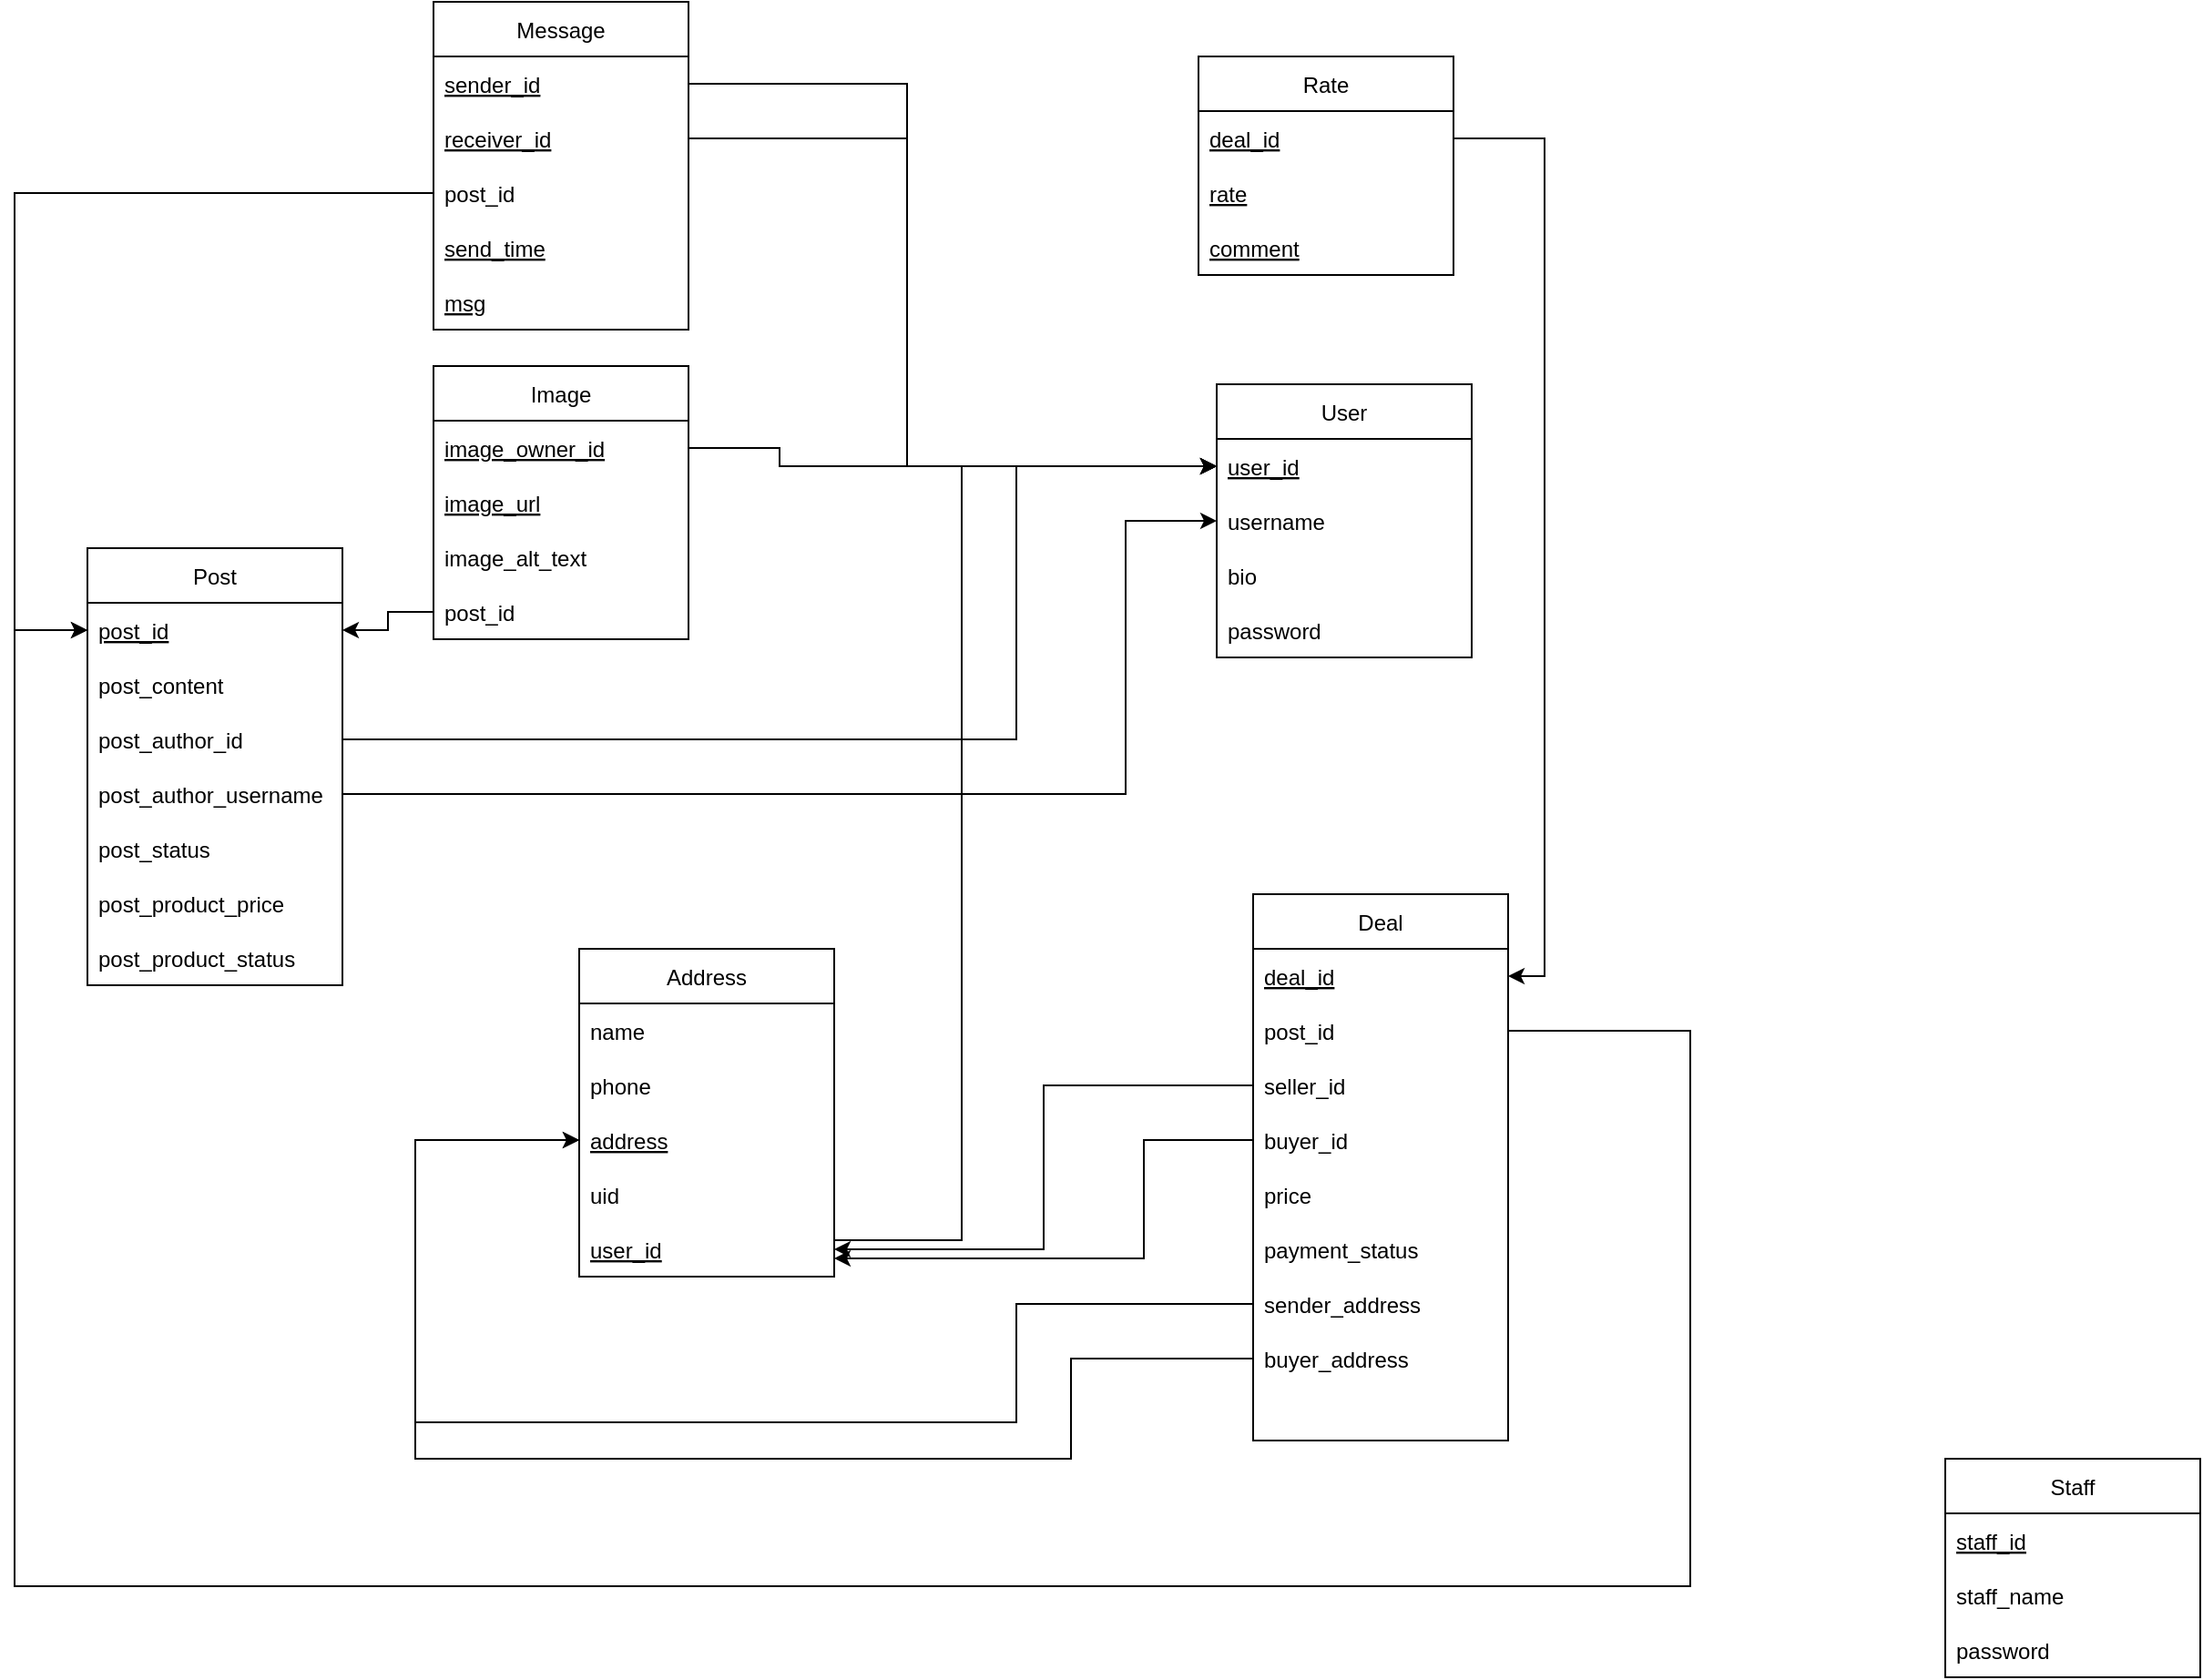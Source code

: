 <mxfile version="15.4.0" type="device"><diagram id="kgpKYQtTHZ0yAKxKKP6v" name="Page-1"><mxGraphModel dx="3656" dy="1843" grid="1" gridSize="10" guides="1" tooltips="1" connect="1" arrows="1" fold="1" page="1" pageScale="1" pageWidth="850" pageHeight="1100" math="0" shadow="0"><root><mxCell id="0"/><mxCell id="1" parent="0"/><mxCell id="cBrn1bqLDNBWfpAHo0xV-2" value="Rate" style="swimlane;fontStyle=0;childLayout=stackLayout;horizontal=1;startSize=30;horizontalStack=0;resizeParent=1;resizeParentMax=0;resizeLast=0;collapsible=1;marginBottom=0;" parent="1" vertex="1"><mxGeometry x="-1830" y="-980" width="140" height="120" as="geometry"/></mxCell><mxCell id="cBrn1bqLDNBWfpAHo0xV-3" value="deal_id" style="text;strokeColor=none;fillColor=none;align=left;verticalAlign=middle;spacingLeft=4;spacingRight=4;overflow=hidden;points=[[0,0.5],[1,0.5]];portConstraint=eastwest;rotatable=0;fontStyle=4" parent="cBrn1bqLDNBWfpAHo0xV-2" vertex="1"><mxGeometry y="30" width="140" height="30" as="geometry"/></mxCell><mxCell id="cBrn1bqLDNBWfpAHo0xV-4" value="rate" style="text;strokeColor=none;fillColor=none;align=left;verticalAlign=middle;spacingLeft=4;spacingRight=4;overflow=hidden;points=[[0,0.5],[1,0.5]];portConstraint=eastwest;rotatable=0;fontStyle=4" parent="cBrn1bqLDNBWfpAHo0xV-2" vertex="1"><mxGeometry y="60" width="140" height="30" as="geometry"/></mxCell><mxCell id="cBrn1bqLDNBWfpAHo0xV-5" value="comment" style="text;strokeColor=none;fillColor=none;align=left;verticalAlign=middle;spacingLeft=4;spacingRight=4;overflow=hidden;points=[[0,0.5],[1,0.5]];portConstraint=eastwest;rotatable=0;fontStyle=4" parent="cBrn1bqLDNBWfpAHo0xV-2" vertex="1"><mxGeometry y="90" width="140" height="30" as="geometry"/></mxCell><mxCell id="cBrn1bqLDNBWfpAHo0xV-6" value="User" style="swimlane;fontStyle=0;childLayout=stackLayout;horizontal=1;startSize=30;horizontalStack=0;resizeParent=1;resizeParentMax=0;resizeLast=0;collapsible=1;marginBottom=0;" parent="1" vertex="1"><mxGeometry x="-1820" y="-800" width="140" height="150" as="geometry"/></mxCell><mxCell id="cBrn1bqLDNBWfpAHo0xV-7" value="user_id" style="text;strokeColor=none;fillColor=none;align=left;verticalAlign=middle;spacingLeft=4;spacingRight=4;overflow=hidden;points=[[0,0.5],[1,0.5]];portConstraint=eastwest;rotatable=0;fontStyle=4" parent="cBrn1bqLDNBWfpAHo0xV-6" vertex="1"><mxGeometry y="30" width="140" height="30" as="geometry"/></mxCell><mxCell id="cBrn1bqLDNBWfpAHo0xV-103" value="username" style="text;strokeColor=none;fillColor=none;align=left;verticalAlign=middle;spacingLeft=4;spacingRight=4;overflow=hidden;points=[[0,0.5],[1,0.5]];portConstraint=eastwest;rotatable=0;" parent="cBrn1bqLDNBWfpAHo0xV-6" vertex="1"><mxGeometry y="60" width="140" height="30" as="geometry"/></mxCell><mxCell id="cBrn1bqLDNBWfpAHo0xV-9" value="bio" style="text;strokeColor=none;fillColor=none;align=left;verticalAlign=middle;spacingLeft=4;spacingRight=4;overflow=hidden;points=[[0,0.5],[1,0.5]];portConstraint=eastwest;rotatable=0;" parent="cBrn1bqLDNBWfpAHo0xV-6" vertex="1"><mxGeometry y="90" width="140" height="30" as="geometry"/></mxCell><mxCell id="cBrn1bqLDNBWfpAHo0xV-12" value="password" style="text;strokeColor=none;fillColor=none;align=left;verticalAlign=middle;spacingLeft=4;spacingRight=4;overflow=hidden;points=[[0,0.5],[1,0.5]];portConstraint=eastwest;rotatable=0;" parent="cBrn1bqLDNBWfpAHo0xV-6" vertex="1"><mxGeometry y="120" width="140" height="30" as="geometry"/></mxCell><mxCell id="cBrn1bqLDNBWfpAHo0xV-13" value="Deal" style="swimlane;fontStyle=0;childLayout=stackLayout;horizontal=1;startSize=30;horizontalStack=0;resizeParent=1;resizeParentMax=0;resizeLast=0;collapsible=1;marginBottom=0;" parent="1" vertex="1"><mxGeometry x="-1800" y="-520" width="140" height="300" as="geometry"/></mxCell><mxCell id="cBrn1bqLDNBWfpAHo0xV-23" value="deal_id" style="text;strokeColor=none;fillColor=none;align=left;verticalAlign=middle;spacingLeft=4;spacingRight=4;overflow=hidden;points=[[0,0.5],[1,0.5]];portConstraint=eastwest;rotatable=0;fontStyle=4" parent="cBrn1bqLDNBWfpAHo0xV-13" vertex="1"><mxGeometry y="30" width="140" height="30" as="geometry"/></mxCell><mxCell id="cBrn1bqLDNBWfpAHo0xV-14" value="post_id" style="text;strokeColor=none;fillColor=none;align=left;verticalAlign=middle;spacingLeft=4;spacingRight=4;overflow=hidden;points=[[0,0.5],[1,0.5]];portConstraint=eastwest;rotatable=0;" parent="cBrn1bqLDNBWfpAHo0xV-13" vertex="1"><mxGeometry y="60" width="140" height="30" as="geometry"/></mxCell><mxCell id="cBrn1bqLDNBWfpAHo0xV-15" value="seller_id" style="text;strokeColor=none;fillColor=none;align=left;verticalAlign=middle;spacingLeft=4;spacingRight=4;overflow=hidden;points=[[0,0.5],[1,0.5]];portConstraint=eastwest;rotatable=0;" parent="cBrn1bqLDNBWfpAHo0xV-13" vertex="1"><mxGeometry y="90" width="140" height="30" as="geometry"/></mxCell><mxCell id="cBrn1bqLDNBWfpAHo0xV-16" value="buyer_id" style="text;strokeColor=none;fillColor=none;align=left;verticalAlign=middle;spacingLeft=4;spacingRight=4;overflow=hidden;points=[[0,0.5],[1,0.5]];portConstraint=eastwest;rotatable=0;" parent="cBrn1bqLDNBWfpAHo0xV-13" vertex="1"><mxGeometry y="120" width="140" height="30" as="geometry"/></mxCell><mxCell id="cBrn1bqLDNBWfpAHo0xV-17" value="price" style="text;strokeColor=none;fillColor=none;align=left;verticalAlign=middle;spacingLeft=4;spacingRight=4;overflow=hidden;points=[[0,0.5],[1,0.5]];portConstraint=eastwest;rotatable=0;" parent="cBrn1bqLDNBWfpAHo0xV-13" vertex="1"><mxGeometry y="150" width="140" height="30" as="geometry"/></mxCell><mxCell id="cBrn1bqLDNBWfpAHo0xV-18" value="payment_status" style="text;strokeColor=none;fillColor=none;align=left;verticalAlign=middle;spacingLeft=4;spacingRight=4;overflow=hidden;points=[[0,0.5],[1,0.5]];portConstraint=eastwest;rotatable=0;" parent="cBrn1bqLDNBWfpAHo0xV-13" vertex="1"><mxGeometry y="180" width="140" height="30" as="geometry"/></mxCell><mxCell id="cBrn1bqLDNBWfpAHo0xV-78" value="sender_address" style="text;strokeColor=none;fillColor=none;align=left;verticalAlign=middle;spacingLeft=4;spacingRight=4;overflow=hidden;points=[[0,0.5],[1,0.5]];portConstraint=eastwest;rotatable=0;" parent="cBrn1bqLDNBWfpAHo0xV-13" vertex="1"><mxGeometry y="210" width="140" height="30" as="geometry"/></mxCell><mxCell id="cBrn1bqLDNBWfpAHo0xV-79" value="buyer_address" style="text;strokeColor=none;fillColor=none;align=left;verticalAlign=middle;spacingLeft=4;spacingRight=4;overflow=hidden;points=[[0,0.5],[1,0.5]];portConstraint=eastwest;rotatable=0;" parent="cBrn1bqLDNBWfpAHo0xV-13" vertex="1"><mxGeometry y="240" width="140" height="30" as="geometry"/></mxCell><mxCell id="cBrn1bqLDNBWfpAHo0xV-117" style="text;strokeColor=none;fillColor=none;align=left;verticalAlign=middle;spacingLeft=4;spacingRight=4;overflow=hidden;points=[[0,0.5],[1,0.5]];portConstraint=eastwest;rotatable=0;" parent="cBrn1bqLDNBWfpAHo0xV-13" vertex="1"><mxGeometry y="270" width="140" height="30" as="geometry"/></mxCell><mxCell id="cBrn1bqLDNBWfpAHo0xV-30" value="Post" style="swimlane;fontStyle=0;childLayout=stackLayout;horizontal=1;startSize=30;horizontalStack=0;resizeParent=1;resizeParentMax=0;resizeLast=0;collapsible=1;marginBottom=0;" parent="1" vertex="1"><mxGeometry x="-2440" y="-710" width="140" height="240" as="geometry"/></mxCell><mxCell id="cBrn1bqLDNBWfpAHo0xV-31" value="post_id" style="text;strokeColor=none;fillColor=none;align=left;verticalAlign=middle;spacingLeft=4;spacingRight=4;overflow=hidden;points=[[0,0.5],[1,0.5]];portConstraint=eastwest;rotatable=0;fontStyle=4" parent="cBrn1bqLDNBWfpAHo0xV-30" vertex="1"><mxGeometry y="30" width="140" height="30" as="geometry"/></mxCell><mxCell id="cBrn1bqLDNBWfpAHo0xV-32" value="post_content" style="text;strokeColor=none;fillColor=none;align=left;verticalAlign=middle;spacingLeft=4;spacingRight=4;overflow=hidden;points=[[0,0.5],[1,0.5]];portConstraint=eastwest;rotatable=0;" parent="cBrn1bqLDNBWfpAHo0xV-30" vertex="1"><mxGeometry y="60" width="140" height="30" as="geometry"/></mxCell><mxCell id="cBrn1bqLDNBWfpAHo0xV-33" value="post_author_id" style="text;strokeColor=none;fillColor=none;align=left;verticalAlign=middle;spacingLeft=4;spacingRight=4;overflow=hidden;points=[[0,0.5],[1,0.5]];portConstraint=eastwest;rotatable=0;" parent="cBrn1bqLDNBWfpAHo0xV-30" vertex="1"><mxGeometry y="90" width="140" height="30" as="geometry"/></mxCell><mxCell id="cBrn1bqLDNBWfpAHo0xV-34" value="post_author_username" style="text;strokeColor=none;fillColor=none;align=left;verticalAlign=middle;spacingLeft=4;spacingRight=4;overflow=hidden;points=[[0,0.5],[1,0.5]];portConstraint=eastwest;rotatable=0;" parent="cBrn1bqLDNBWfpAHo0xV-30" vertex="1"><mxGeometry y="120" width="140" height="30" as="geometry"/></mxCell><mxCell id="cBrn1bqLDNBWfpAHo0xV-35" value="post_status" style="text;strokeColor=none;fillColor=none;align=left;verticalAlign=middle;spacingLeft=4;spacingRight=4;overflow=hidden;points=[[0,0.5],[1,0.5]];portConstraint=eastwest;rotatable=0;" parent="cBrn1bqLDNBWfpAHo0xV-30" vertex="1"><mxGeometry y="150" width="140" height="30" as="geometry"/></mxCell><mxCell id="cBrn1bqLDNBWfpAHo0xV-36" value="post_product_price" style="text;strokeColor=none;fillColor=none;align=left;verticalAlign=middle;spacingLeft=4;spacingRight=4;overflow=hidden;points=[[0,0.5],[1,0.5]];portConstraint=eastwest;rotatable=0;" parent="cBrn1bqLDNBWfpAHo0xV-30" vertex="1"><mxGeometry y="180" width="140" height="30" as="geometry"/></mxCell><mxCell id="cBrn1bqLDNBWfpAHo0xV-37" value="post_product_status" style="text;strokeColor=none;fillColor=none;align=left;verticalAlign=middle;spacingLeft=4;spacingRight=4;overflow=hidden;points=[[0,0.5],[1,0.5]];portConstraint=eastwest;rotatable=0;" parent="cBrn1bqLDNBWfpAHo0xV-30" vertex="1"><mxGeometry y="210" width="140" height="30" as="geometry"/></mxCell><mxCell id="cBrn1bqLDNBWfpAHo0xV-39" value="Message" style="swimlane;fontStyle=0;childLayout=stackLayout;horizontal=1;startSize=30;horizontalStack=0;resizeParent=1;resizeParentMax=0;resizeLast=0;collapsible=1;marginBottom=0;" parent="1" vertex="1"><mxGeometry x="-2250" y="-1010" width="140" height="180" as="geometry"/></mxCell><mxCell id="cBrn1bqLDNBWfpAHo0xV-40" value="sender_id" style="text;strokeColor=none;fillColor=none;align=left;verticalAlign=middle;spacingLeft=4;spacingRight=4;overflow=hidden;points=[[0,0.5],[1,0.5]];portConstraint=eastwest;rotatable=0;fontStyle=4" parent="cBrn1bqLDNBWfpAHo0xV-39" vertex="1"><mxGeometry y="30" width="140" height="30" as="geometry"/></mxCell><mxCell id="cBrn1bqLDNBWfpAHo0xV-41" value="receiver_id" style="text;strokeColor=none;fillColor=none;align=left;verticalAlign=middle;spacingLeft=4;spacingRight=4;overflow=hidden;points=[[0,0.5],[1,0.5]];portConstraint=eastwest;rotatable=0;fontStyle=4" parent="cBrn1bqLDNBWfpAHo0xV-39" vertex="1"><mxGeometry y="60" width="140" height="30" as="geometry"/></mxCell><mxCell id="cBrn1bqLDNBWfpAHo0xV-42" value="post_id" style="text;strokeColor=none;fillColor=none;align=left;verticalAlign=middle;spacingLeft=4;spacingRight=4;overflow=hidden;points=[[0,0.5],[1,0.5]];portConstraint=eastwest;rotatable=0;fontStyle=0" parent="cBrn1bqLDNBWfpAHo0xV-39" vertex="1"><mxGeometry y="90" width="140" height="30" as="geometry"/></mxCell><mxCell id="cBrn1bqLDNBWfpAHo0xV-43" value="send_time" style="text;strokeColor=none;fillColor=none;align=left;verticalAlign=middle;spacingLeft=4;spacingRight=4;overflow=hidden;points=[[0,0.5],[1,0.5]];portConstraint=eastwest;rotatable=0;fontStyle=4" parent="cBrn1bqLDNBWfpAHo0xV-39" vertex="1"><mxGeometry y="120" width="140" height="30" as="geometry"/></mxCell><mxCell id="cBrn1bqLDNBWfpAHo0xV-44" value="msg" style="text;strokeColor=none;fillColor=none;align=left;verticalAlign=middle;spacingLeft=4;spacingRight=4;overflow=hidden;points=[[0,0.5],[1,0.5]];portConstraint=eastwest;rotatable=0;fontStyle=4" parent="cBrn1bqLDNBWfpAHo0xV-39" vertex="1"><mxGeometry y="150" width="140" height="30" as="geometry"/></mxCell><mxCell id="cBrn1bqLDNBWfpAHo0xV-53" value="Staff" style="swimlane;fontStyle=0;childLayout=stackLayout;horizontal=1;startSize=30;horizontalStack=0;resizeParent=1;resizeParentMax=0;resizeLast=0;collapsible=1;marginBottom=0;" parent="1" vertex="1"><mxGeometry x="-1420" y="-210" width="140" height="120" as="geometry"/></mxCell><mxCell id="cBrn1bqLDNBWfpAHo0xV-54" value="staff_id" style="text;strokeColor=none;fillColor=none;align=left;verticalAlign=middle;spacingLeft=4;spacingRight=4;overflow=hidden;points=[[0,0.5],[1,0.5]];portConstraint=eastwest;rotatable=0;fontStyle=4" parent="cBrn1bqLDNBWfpAHo0xV-53" vertex="1"><mxGeometry y="30" width="140" height="30" as="geometry"/></mxCell><mxCell id="cBrn1bqLDNBWfpAHo0xV-55" value="staff_name" style="text;strokeColor=none;fillColor=none;align=left;verticalAlign=middle;spacingLeft=4;spacingRight=4;overflow=hidden;points=[[0,0.5],[1,0.5]];portConstraint=eastwest;rotatable=0;" parent="cBrn1bqLDNBWfpAHo0xV-53" vertex="1"><mxGeometry y="60" width="140" height="30" as="geometry"/></mxCell><mxCell id="cBrn1bqLDNBWfpAHo0xV-56" value="password" style="text;strokeColor=none;fillColor=none;align=left;verticalAlign=middle;spacingLeft=4;spacingRight=4;overflow=hidden;points=[[0,0.5],[1,0.5]];portConstraint=eastwest;rotatable=0;" parent="cBrn1bqLDNBWfpAHo0xV-53" vertex="1"><mxGeometry y="90" width="140" height="30" as="geometry"/></mxCell><mxCell id="cBrn1bqLDNBWfpAHo0xV-60" value="Image" style="swimlane;fontStyle=0;childLayout=stackLayout;horizontal=1;startSize=30;horizontalStack=0;resizeParent=1;resizeParentMax=0;resizeLast=0;collapsible=1;marginBottom=0;" parent="1" vertex="1"><mxGeometry x="-2250" y="-810" width="140" height="150" as="geometry"/></mxCell><mxCell id="cBrn1bqLDNBWfpAHo0xV-61" value="image_owner_id" style="text;strokeColor=none;fillColor=none;align=left;verticalAlign=middle;spacingLeft=4;spacingRight=4;overflow=hidden;points=[[0,0.5],[1,0.5]];portConstraint=eastwest;rotatable=0;fontStyle=4" parent="cBrn1bqLDNBWfpAHo0xV-60" vertex="1"><mxGeometry y="30" width="140" height="30" as="geometry"/></mxCell><mxCell id="cBrn1bqLDNBWfpAHo0xV-62" value="image_url" style="text;strokeColor=none;fillColor=none;align=left;verticalAlign=middle;spacingLeft=4;spacingRight=4;overflow=hidden;points=[[0,0.5],[1,0.5]];portConstraint=eastwest;rotatable=0;fontStyle=4" parent="cBrn1bqLDNBWfpAHo0xV-60" vertex="1"><mxGeometry y="60" width="140" height="30" as="geometry"/></mxCell><mxCell id="cBrn1bqLDNBWfpAHo0xV-63" value="image_alt_text" style="text;strokeColor=none;fillColor=none;align=left;verticalAlign=middle;spacingLeft=4;spacingRight=4;overflow=hidden;points=[[0,0.5],[1,0.5]];portConstraint=eastwest;rotatable=0;" parent="cBrn1bqLDNBWfpAHo0xV-60" vertex="1"><mxGeometry y="90" width="140" height="30" as="geometry"/></mxCell><mxCell id="cBrn1bqLDNBWfpAHo0xV-65" value="post_id" style="text;strokeColor=none;fillColor=none;align=left;verticalAlign=middle;spacingLeft=4;spacingRight=4;overflow=hidden;points=[[0,0.5],[1,0.5]];portConstraint=eastwest;rotatable=0;" parent="cBrn1bqLDNBWfpAHo0xV-60" vertex="1"><mxGeometry y="120" width="140" height="30" as="geometry"/></mxCell><mxCell id="cBrn1bqLDNBWfpAHo0xV-72" value="Address" style="swimlane;fontStyle=0;childLayout=stackLayout;horizontal=1;startSize=30;horizontalStack=0;resizeParent=1;resizeParentMax=0;resizeLast=0;collapsible=1;marginBottom=0;" parent="1" vertex="1"><mxGeometry x="-2170" y="-490" width="140" height="180" as="geometry"/></mxCell><mxCell id="cBrn1bqLDNBWfpAHo0xV-73" value="name" style="text;strokeColor=none;fillColor=none;align=left;verticalAlign=middle;spacingLeft=4;spacingRight=4;overflow=hidden;points=[[0,0.5],[1,0.5]];portConstraint=eastwest;rotatable=0;fontStyle=0" parent="cBrn1bqLDNBWfpAHo0xV-72" vertex="1"><mxGeometry y="30" width="140" height="30" as="geometry"/></mxCell><mxCell id="cBrn1bqLDNBWfpAHo0xV-74" value="phone" style="text;strokeColor=none;fillColor=none;align=left;verticalAlign=middle;spacingLeft=4;spacingRight=4;overflow=hidden;points=[[0,0.5],[1,0.5]];portConstraint=eastwest;rotatable=0;" parent="cBrn1bqLDNBWfpAHo0xV-72" vertex="1"><mxGeometry y="60" width="140" height="30" as="geometry"/></mxCell><mxCell id="cBrn1bqLDNBWfpAHo0xV-75" value="address" style="text;strokeColor=none;fillColor=none;align=left;verticalAlign=middle;spacingLeft=4;spacingRight=4;overflow=hidden;points=[[0,0.5],[1,0.5]];portConstraint=eastwest;rotatable=0;fontStyle=4" parent="cBrn1bqLDNBWfpAHo0xV-72" vertex="1"><mxGeometry y="90" width="140" height="30" as="geometry"/></mxCell><mxCell id="cBrn1bqLDNBWfpAHo0xV-76" value="uid" style="text;strokeColor=none;fillColor=none;align=left;verticalAlign=middle;spacingLeft=4;spacingRight=4;overflow=hidden;points=[[0,0.5],[1,0.5]];portConstraint=eastwest;rotatable=0;" parent="cBrn1bqLDNBWfpAHo0xV-72" vertex="1"><mxGeometry y="120" width="140" height="30" as="geometry"/></mxCell><mxCell id="cBrn1bqLDNBWfpAHo0xV-77" value="user_id" style="text;strokeColor=none;fillColor=none;align=left;verticalAlign=middle;spacingLeft=4;spacingRight=4;overflow=hidden;points=[[0,0.5],[1,0.5]];portConstraint=eastwest;rotatable=0;fontStyle=4" parent="cBrn1bqLDNBWfpAHo0xV-72" vertex="1"><mxGeometry y="150" width="140" height="30" as="geometry"/></mxCell><mxCell id="cBrn1bqLDNBWfpAHo0xV-96" style="edgeStyle=orthogonalEdgeStyle;rounded=0;orthogonalLoop=1;jettySize=auto;html=1;exitX=1;exitY=0.5;exitDx=0;exitDy=0;entryX=0;entryY=0.5;entryDx=0;entryDy=0;" parent="1" source="cBrn1bqLDNBWfpAHo0xV-40" target="cBrn1bqLDNBWfpAHo0xV-7" edge="1"><mxGeometry relative="1" as="geometry"><Array as="points"><mxPoint x="-1990" y="-965"/><mxPoint x="-1990" y="-755"/></Array></mxGeometry></mxCell><mxCell id="cBrn1bqLDNBWfpAHo0xV-97" style="edgeStyle=orthogonalEdgeStyle;rounded=0;orthogonalLoop=1;jettySize=auto;html=1;exitX=1;exitY=0.5;exitDx=0;exitDy=0;entryX=0;entryY=0.5;entryDx=0;entryDy=0;" parent="1" source="cBrn1bqLDNBWfpAHo0xV-41" target="cBrn1bqLDNBWfpAHo0xV-7" edge="1"><mxGeometry relative="1" as="geometry"><mxPoint x="-2010" y="-730" as="targetPoint"/><Array as="points"><mxPoint x="-1990" y="-935"/><mxPoint x="-1990" y="-755"/></Array></mxGeometry></mxCell><mxCell id="cBrn1bqLDNBWfpAHo0xV-101" style="edgeStyle=orthogonalEdgeStyle;rounded=0;orthogonalLoop=1;jettySize=auto;html=1;exitX=0;exitY=0.5;exitDx=0;exitDy=0;entryX=0;entryY=0.5;entryDx=0;entryDy=0;" parent="1" source="cBrn1bqLDNBWfpAHo0xV-42" target="cBrn1bqLDNBWfpAHo0xV-31" edge="1"><mxGeometry relative="1" as="geometry"><Array as="points"><mxPoint x="-2480" y="-905"/><mxPoint x="-2480" y="-665"/></Array></mxGeometry></mxCell><mxCell id="cBrn1bqLDNBWfpAHo0xV-102" style="edgeStyle=orthogonalEdgeStyle;rounded=0;orthogonalLoop=1;jettySize=auto;html=1;exitX=1;exitY=0.5;exitDx=0;exitDy=0;entryX=0;entryY=0.5;entryDx=0;entryDy=0;" parent="1" source="cBrn1bqLDNBWfpAHo0xV-33" target="cBrn1bqLDNBWfpAHo0xV-7" edge="1"><mxGeometry relative="1" as="geometry"><Array as="points"><mxPoint x="-1930" y="-605"/><mxPoint x="-1930" y="-755"/></Array></mxGeometry></mxCell><mxCell id="cBrn1bqLDNBWfpAHo0xV-104" style="edgeStyle=orthogonalEdgeStyle;rounded=0;orthogonalLoop=1;jettySize=auto;html=1;exitX=1;exitY=0.5;exitDx=0;exitDy=0;entryX=0;entryY=0.5;entryDx=0;entryDy=0;" parent="1" source="cBrn1bqLDNBWfpAHo0xV-77" target="cBrn1bqLDNBWfpAHo0xV-7" edge="1"><mxGeometry relative="1" as="geometry"><Array as="points"><mxPoint x="-2030" y="-330"/><mxPoint x="-1960" y="-330"/><mxPoint x="-1960" y="-755"/></Array></mxGeometry></mxCell><mxCell id="cBrn1bqLDNBWfpAHo0xV-105" style="edgeStyle=orthogonalEdgeStyle;rounded=0;orthogonalLoop=1;jettySize=auto;html=1;exitX=1;exitY=0.5;exitDx=0;exitDy=0;entryX=0;entryY=0.5;entryDx=0;entryDy=0;" parent="1" source="cBrn1bqLDNBWfpAHo0xV-14" target="cBrn1bqLDNBWfpAHo0xV-31" edge="1"><mxGeometry relative="1" as="geometry"><Array as="points"><mxPoint x="-1560" y="-445"/><mxPoint x="-1560" y="-140"/><mxPoint x="-2480" y="-140"/><mxPoint x="-2480" y="-665"/></Array></mxGeometry></mxCell><mxCell id="cBrn1bqLDNBWfpAHo0xV-108" style="edgeStyle=orthogonalEdgeStyle;rounded=0;orthogonalLoop=1;jettySize=auto;html=1;exitX=0;exitY=0.5;exitDx=0;exitDy=0;entryX=0;entryY=0.5;entryDx=0;entryDy=0;" parent="1" source="cBrn1bqLDNBWfpAHo0xV-78" target="cBrn1bqLDNBWfpAHo0xV-75" edge="1"><mxGeometry relative="1" as="geometry"><Array as="points"><mxPoint x="-1930" y="-295"/><mxPoint x="-1930" y="-230"/><mxPoint x="-2260" y="-230"/><mxPoint x="-2260" y="-385"/></Array></mxGeometry></mxCell><mxCell id="cBrn1bqLDNBWfpAHo0xV-109" style="edgeStyle=orthogonalEdgeStyle;rounded=0;orthogonalLoop=1;jettySize=auto;html=1;exitX=0;exitY=0.5;exitDx=0;exitDy=0;entryX=0;entryY=0.5;entryDx=0;entryDy=0;" parent="1" source="cBrn1bqLDNBWfpAHo0xV-79" target="cBrn1bqLDNBWfpAHo0xV-75" edge="1"><mxGeometry relative="1" as="geometry"><Array as="points"><mxPoint x="-1900" y="-265"/><mxPoint x="-1900" y="-210"/><mxPoint x="-2260" y="-210"/><mxPoint x="-2260" y="-385"/></Array></mxGeometry></mxCell><mxCell id="cBrn1bqLDNBWfpAHo0xV-111" style="edgeStyle=orthogonalEdgeStyle;rounded=0;orthogonalLoop=1;jettySize=auto;html=1;exitX=1;exitY=0.5;exitDx=0;exitDy=0;entryX=0;entryY=0.5;entryDx=0;entryDy=0;" parent="1" source="cBrn1bqLDNBWfpAHo0xV-61" target="cBrn1bqLDNBWfpAHo0xV-7" edge="1"><mxGeometry relative="1" as="geometry"><Array as="points"><mxPoint x="-2060" y="-765"/><mxPoint x="-2060" y="-755"/></Array></mxGeometry></mxCell><mxCell id="cBrn1bqLDNBWfpAHo0xV-112" style="edgeStyle=orthogonalEdgeStyle;rounded=0;orthogonalLoop=1;jettySize=auto;html=1;exitX=0;exitY=0.5;exitDx=0;exitDy=0;entryX=1;entryY=0.5;entryDx=0;entryDy=0;" parent="1" source="cBrn1bqLDNBWfpAHo0xV-65" target="cBrn1bqLDNBWfpAHo0xV-31" edge="1"><mxGeometry relative="1" as="geometry"/></mxCell><mxCell id="cBrn1bqLDNBWfpAHo0xV-113" style="edgeStyle=orthogonalEdgeStyle;rounded=0;orthogonalLoop=1;jettySize=auto;html=1;exitX=1;exitY=0.5;exitDx=0;exitDy=0;entryX=1;entryY=0.5;entryDx=0;entryDy=0;" parent="1" source="cBrn1bqLDNBWfpAHo0xV-3" target="cBrn1bqLDNBWfpAHo0xV-23" edge="1"><mxGeometry relative="1" as="geometry"/></mxCell><mxCell id="cBrn1bqLDNBWfpAHo0xV-114" style="edgeStyle=orthogonalEdgeStyle;rounded=0;orthogonalLoop=1;jettySize=auto;html=1;exitX=1;exitY=0.5;exitDx=0;exitDy=0;entryX=0;entryY=0.5;entryDx=0;entryDy=0;" parent="1" source="cBrn1bqLDNBWfpAHo0xV-34" target="cBrn1bqLDNBWfpAHo0xV-103" edge="1"><mxGeometry relative="1" as="geometry"><Array as="points"><mxPoint x="-1870" y="-575"/><mxPoint x="-1870" y="-725"/></Array></mxGeometry></mxCell><mxCell id="cBrn1bqLDNBWfpAHo0xV-115" style="edgeStyle=orthogonalEdgeStyle;rounded=0;orthogonalLoop=1;jettySize=auto;html=1;exitX=0;exitY=0.5;exitDx=0;exitDy=0;entryX=1;entryY=0.5;entryDx=0;entryDy=0;" parent="1" source="cBrn1bqLDNBWfpAHo0xV-15" target="cBrn1bqLDNBWfpAHo0xV-77" edge="1"><mxGeometry relative="1" as="geometry"/></mxCell><mxCell id="cBrn1bqLDNBWfpAHo0xV-116" style="edgeStyle=orthogonalEdgeStyle;rounded=0;orthogonalLoop=1;jettySize=auto;html=1;exitX=0;exitY=0.5;exitDx=0;exitDy=0;" parent="1" source="cBrn1bqLDNBWfpAHo0xV-16" edge="1"><mxGeometry relative="1" as="geometry"><mxPoint x="-2030" y="-320" as="targetPoint"/><Array as="points"><mxPoint x="-1860" y="-385"/><mxPoint x="-1860" y="-320"/></Array></mxGeometry></mxCell></root></mxGraphModel></diagram></mxfile>